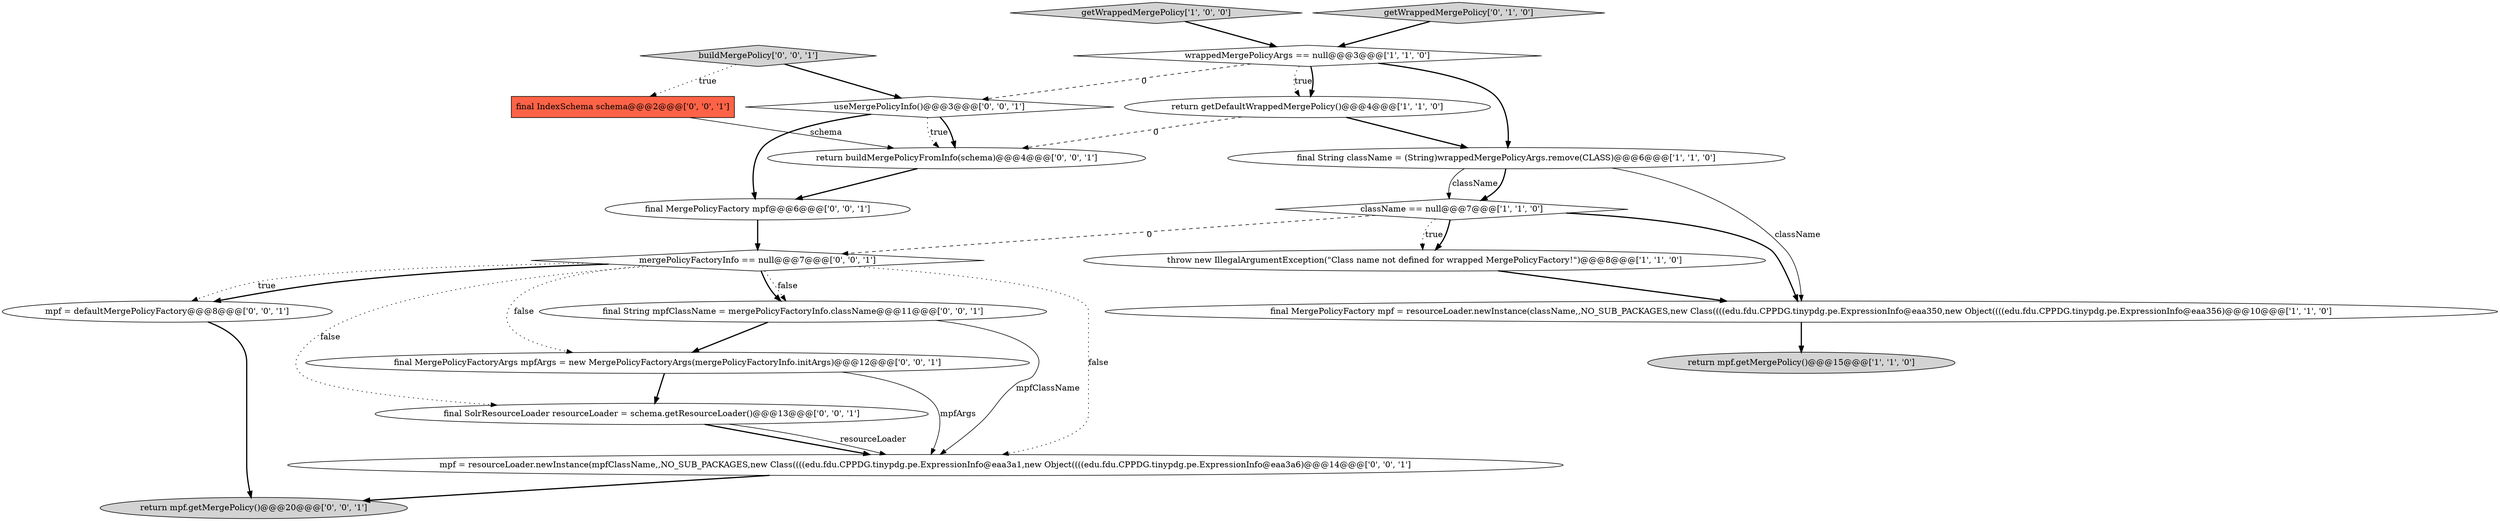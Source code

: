 digraph {
18 [style = filled, label = "mpf = defaultMergePolicyFactory@@@8@@@['0', '0', '1']", fillcolor = white, shape = ellipse image = "AAA0AAABBB3BBB"];
14 [style = filled, label = "final SolrResourceLoader resourceLoader = schema.getResourceLoader()@@@13@@@['0', '0', '1']", fillcolor = white, shape = ellipse image = "AAA0AAABBB3BBB"];
20 [style = filled, label = "final String mpfClassName = mergePolicyFactoryInfo.className@@@11@@@['0', '0', '1']", fillcolor = white, shape = ellipse image = "AAA0AAABBB3BBB"];
9 [style = filled, label = "useMergePolicyInfo()@@@3@@@['0', '0', '1']", fillcolor = white, shape = diamond image = "AAA0AAABBB3BBB"];
2 [style = filled, label = "wrappedMergePolicyArgs == null@@@3@@@['1', '1', '0']", fillcolor = white, shape = diamond image = "AAA0AAABBB1BBB"];
12 [style = filled, label = "return mpf.getMergePolicy()@@@20@@@['0', '0', '1']", fillcolor = lightgray, shape = ellipse image = "AAA0AAABBB3BBB"];
13 [style = filled, label = "final IndexSchema schema@@@2@@@['0', '0', '1']", fillcolor = tomato, shape = box image = "AAA0AAABBB3BBB"];
17 [style = filled, label = "final MergePolicyFactoryArgs mpfArgs = new MergePolicyFactoryArgs(mergePolicyFactoryInfo.initArgs)@@@12@@@['0', '0', '1']", fillcolor = white, shape = ellipse image = "AAA0AAABBB3BBB"];
11 [style = filled, label = "final MergePolicyFactory mpf@@@6@@@['0', '0', '1']", fillcolor = white, shape = ellipse image = "AAA0AAABBB3BBB"];
10 [style = filled, label = "return buildMergePolicyFromInfo(schema)@@@4@@@['0', '0', '1']", fillcolor = white, shape = ellipse image = "AAA0AAABBB3BBB"];
4 [style = filled, label = "return getDefaultWrappedMergePolicy()@@@4@@@['1', '1', '0']", fillcolor = white, shape = ellipse image = "AAA0AAABBB1BBB"];
3 [style = filled, label = "final String className = (String)wrappedMergePolicyArgs.remove(CLASS)@@@6@@@['1', '1', '0']", fillcolor = white, shape = ellipse image = "AAA0AAABBB1BBB"];
0 [style = filled, label = "getWrappedMergePolicy['1', '0', '0']", fillcolor = lightgray, shape = diamond image = "AAA0AAABBB1BBB"];
6 [style = filled, label = "return mpf.getMergePolicy()@@@15@@@['1', '1', '0']", fillcolor = lightgray, shape = ellipse image = "AAA0AAABBB1BBB"];
7 [style = filled, label = "className == null@@@7@@@['1', '1', '0']", fillcolor = white, shape = diamond image = "AAA0AAABBB1BBB"];
16 [style = filled, label = "mergePolicyFactoryInfo == null@@@7@@@['0', '0', '1']", fillcolor = white, shape = diamond image = "AAA0AAABBB3BBB"];
1 [style = filled, label = "final MergePolicyFactory mpf = resourceLoader.newInstance(className,,NO_SUB_PACKAGES,new Class((((edu.fdu.CPPDG.tinypdg.pe.ExpressionInfo@eaa350,new Object((((edu.fdu.CPPDG.tinypdg.pe.ExpressionInfo@eaa356)@@@10@@@['1', '1', '0']", fillcolor = white, shape = ellipse image = "AAA0AAABBB1BBB"];
8 [style = filled, label = "getWrappedMergePolicy['0', '1', '0']", fillcolor = lightgray, shape = diamond image = "AAA0AAABBB2BBB"];
5 [style = filled, label = "throw new IllegalArgumentException(\"Class name not defined for wrapped MergePolicyFactory!\")@@@8@@@['1', '1', '0']", fillcolor = white, shape = ellipse image = "AAA0AAABBB1BBB"];
15 [style = filled, label = "mpf = resourceLoader.newInstance(mpfClassName,,NO_SUB_PACKAGES,new Class((((edu.fdu.CPPDG.tinypdg.pe.ExpressionInfo@eaa3a1,new Object((((edu.fdu.CPPDG.tinypdg.pe.ExpressionInfo@eaa3a6)@@@14@@@['0', '0', '1']", fillcolor = white, shape = ellipse image = "AAA0AAABBB3BBB"];
19 [style = filled, label = "buildMergePolicy['0', '0', '1']", fillcolor = lightgray, shape = diamond image = "AAA0AAABBB3BBB"];
20->15 [style = solid, label="mpfClassName"];
2->4 [style = dotted, label="true"];
19->13 [style = dotted, label="true"];
2->4 [style = bold, label=""];
9->11 [style = bold, label=""];
19->9 [style = bold, label=""];
16->14 [style = dotted, label="false"];
16->18 [style = bold, label=""];
15->12 [style = bold, label=""];
5->1 [style = bold, label=""];
3->7 [style = solid, label="className"];
16->20 [style = dotted, label="false"];
16->17 [style = dotted, label="false"];
16->18 [style = dotted, label="true"];
4->10 [style = dashed, label="0"];
2->9 [style = dashed, label="0"];
17->15 [style = solid, label="mpfArgs"];
17->14 [style = bold, label=""];
10->11 [style = bold, label=""];
11->16 [style = bold, label=""];
16->15 [style = dotted, label="false"];
3->7 [style = bold, label=""];
1->6 [style = bold, label=""];
9->10 [style = dotted, label="true"];
13->10 [style = solid, label="schema"];
2->3 [style = bold, label=""];
7->5 [style = dotted, label="true"];
8->2 [style = bold, label=""];
7->5 [style = bold, label=""];
16->20 [style = bold, label=""];
20->17 [style = bold, label=""];
7->16 [style = dashed, label="0"];
7->1 [style = bold, label=""];
18->12 [style = bold, label=""];
0->2 [style = bold, label=""];
3->1 [style = solid, label="className"];
14->15 [style = bold, label=""];
4->3 [style = bold, label=""];
14->15 [style = solid, label="resourceLoader"];
9->10 [style = bold, label=""];
}
